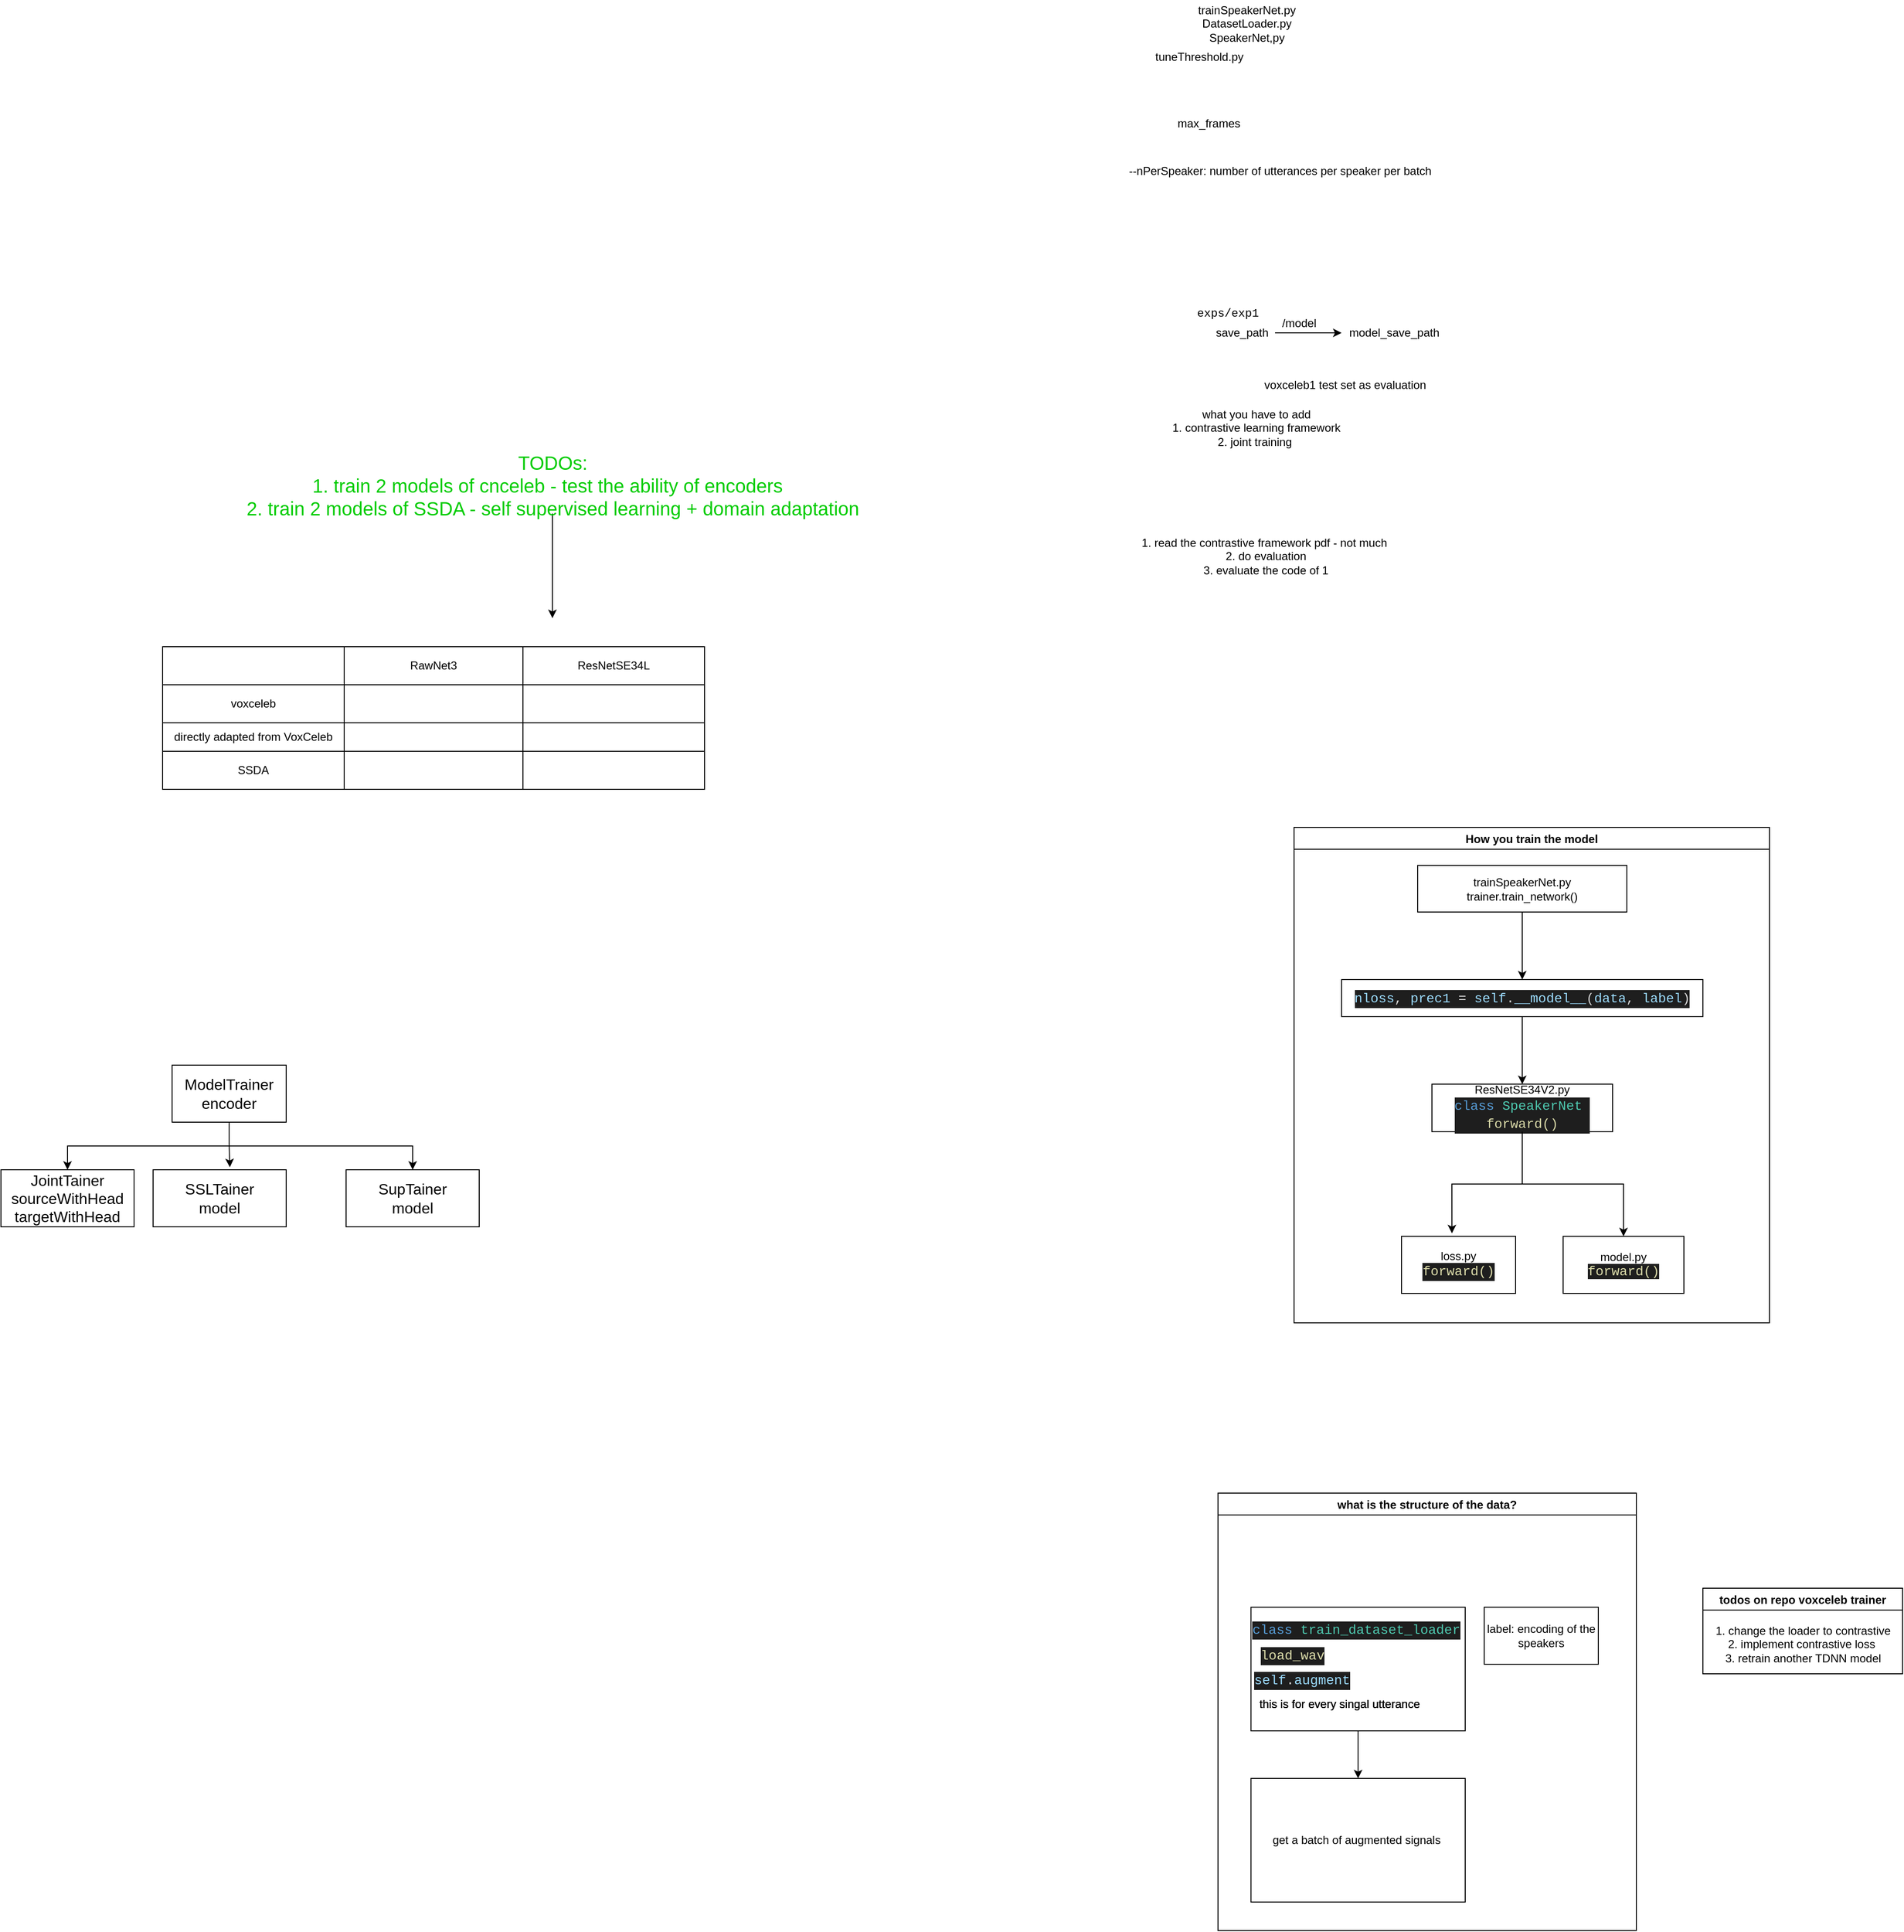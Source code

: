 <mxfile version="19.0.3" type="device"><diagram id="Spy-s2eoWDEhUBb4-Ucy" name="Page-1"><mxGraphModel dx="2201" dy="1093" grid="1" gridSize="10" guides="1" tooltips="1" connect="1" arrows="1" fold="1" page="1" pageScale="1" pageWidth="827" pageHeight="1169" math="0" shadow="0"><root><mxCell id="0"/><mxCell id="1" parent="0"/><mxCell id="70jTGHAHT-9TZ30PXtRa-2" value="max_frames" style="text;html=1;align=center;verticalAlign=middle;resizable=0;points=[];autosize=1;strokeColor=none;fillColor=none;" parent="1" vertex="1"><mxGeometry x="40" y="310" width="80" height="20" as="geometry"/></mxCell><mxCell id="70jTGHAHT-9TZ30PXtRa-3" value="trainSpeakerNet.py&lt;br&gt;DatasetLoader.py&lt;br&gt;SpeakerNet,py" style="text;html=1;align=center;verticalAlign=middle;resizable=0;points=[];autosize=1;strokeColor=none;fillColor=none;" parent="1" vertex="1"><mxGeometry x="60" y="190" width="120" height="50" as="geometry"/></mxCell><mxCell id="70jTGHAHT-9TZ30PXtRa-4" value="tuneThreshold.py" style="text;html=1;align=center;verticalAlign=middle;resizable=0;points=[];autosize=1;strokeColor=none;fillColor=none;" parent="1" vertex="1"><mxGeometry x="15" y="240" width="110" height="20" as="geometry"/></mxCell><mxCell id="70jTGHAHT-9TZ30PXtRa-5" value="--nPerSpeaker: number of utterances per speaker per batch" style="text;html=1;align=center;verticalAlign=middle;resizable=0;points=[];autosize=1;strokeColor=none;fillColor=none;" parent="1" vertex="1"><mxGeometry x="-10" y="360" width="330" height="20" as="geometry"/></mxCell><mxCell id="70jTGHAHT-9TZ30PXtRa-8" value="" style="edgeStyle=orthogonalEdgeStyle;rounded=0;orthogonalLoop=1;jettySize=auto;html=1;" parent="1" source="70jTGHAHT-9TZ30PXtRa-6" target="70jTGHAHT-9TZ30PXtRa-7" edge="1"><mxGeometry relative="1" as="geometry"/></mxCell><mxCell id="70jTGHAHT-9TZ30PXtRa-6" value="save_path" style="text;html=1;align=center;verticalAlign=middle;resizable=0;points=[];autosize=1;strokeColor=none;fillColor=none;" parent="1" vertex="1"><mxGeometry x="80" y="530" width="70" height="20" as="geometry"/></mxCell><mxCell id="70jTGHAHT-9TZ30PXtRa-7" value="model_save_path" style="text;html=1;align=center;verticalAlign=middle;resizable=0;points=[];autosize=1;strokeColor=none;fillColor=none;" parent="1" vertex="1"><mxGeometry x="220" y="530" width="110" height="20" as="geometry"/></mxCell><mxCell id="70jTGHAHT-9TZ30PXtRa-9" value="/model" style="text;html=1;align=center;verticalAlign=middle;resizable=0;points=[];autosize=1;strokeColor=none;fillColor=none;" parent="1" vertex="1"><mxGeometry x="150" y="520" width="50" height="20" as="geometry"/></mxCell><mxCell id="70jTGHAHT-9TZ30PXtRa-12" value="&lt;div style=&quot;font-family: Consolas, &amp;quot;Courier New&amp;quot;, monospace; line-height: 19px;&quot;&gt;&lt;font style=&quot;font-size: 12px; background-color: rgb(255, 255, 255);&quot;&gt;exps/exp1&lt;/font&gt;&lt;/div&gt;" style="text;html=1;align=center;verticalAlign=middle;resizable=0;points=[];autosize=1;strokeColor=none;fillColor=none;" parent="1" vertex="1"><mxGeometry x="65" y="510" width="70" height="20" as="geometry"/></mxCell><mxCell id="slcmuCwRzvxVLQFNK9P1-1" value="voxceleb1 test set as evaluation&amp;nbsp;" style="text;html=1;align=center;verticalAlign=middle;resizable=0;points=[];autosize=1;strokeColor=none;fillColor=none;" parent="1" vertex="1"><mxGeometry x="130" y="585" width="190" height="20" as="geometry"/></mxCell><mxCell id="slcmuCwRzvxVLQFNK9P1-2" value="what you have to add&lt;br&gt;1. contrastive learning framework&lt;br&gt;2. joint training&amp;nbsp;" style="text;html=1;align=center;verticalAlign=middle;resizable=0;points=[];autosize=1;strokeColor=none;fillColor=none;" parent="1" vertex="1"><mxGeometry x="35" y="615" width="190" height="50" as="geometry"/></mxCell><mxCell id="slcmuCwRzvxVLQFNK9P1-3" value="1. read the contrastive framework pdf - not much&amp;nbsp;&lt;br&gt;2. do evaluation&lt;br&gt;3. evaluate the code of 1" style="text;html=1;align=center;verticalAlign=middle;resizable=0;points=[];autosize=1;strokeColor=none;fillColor=none;" parent="1" vertex="1"><mxGeometry y="750" width="280" height="50" as="geometry"/></mxCell><mxCell id="slcmuCwRzvxVLQFNK9P1-5" value="How you train the model" style="swimlane;" parent="1" vertex="1"><mxGeometry x="170" y="1060" width="500" height="521" as="geometry"/></mxCell><mxCell id="slcmuCwRzvxVLQFNK9P1-11" value="" style="edgeStyle=orthogonalEdgeStyle;rounded=0;orthogonalLoop=1;jettySize=auto;html=1;" parent="slcmuCwRzvxVLQFNK9P1-5" source="slcmuCwRzvxVLQFNK9P1-8" target="slcmuCwRzvxVLQFNK9P1-9" edge="1"><mxGeometry relative="1" as="geometry"/></mxCell><mxCell id="slcmuCwRzvxVLQFNK9P1-8" value="trainSpeakerNet.py&lt;br&gt;trainer.train_network()" style="rounded=0;whiteSpace=wrap;html=1;" parent="slcmuCwRzvxVLQFNK9P1-5" vertex="1"><mxGeometry x="130" y="40" width="220" height="49" as="geometry"/></mxCell><mxCell id="slcmuCwRzvxVLQFNK9P1-17" style="edgeStyle=orthogonalEdgeStyle;rounded=0;orthogonalLoop=1;jettySize=auto;html=1;exitX=0.5;exitY=1;exitDx=0;exitDy=0;entryX=0.5;entryY=0;entryDx=0;entryDy=0;" parent="slcmuCwRzvxVLQFNK9P1-5" source="slcmuCwRzvxVLQFNK9P1-9" target="slcmuCwRzvxVLQFNK9P1-12" edge="1"><mxGeometry relative="1" as="geometry"/></mxCell><mxCell id="slcmuCwRzvxVLQFNK9P1-9" value="&lt;div style=&quot;color: rgb(212, 212, 212); background-color: rgb(30, 30, 30); font-family: Consolas, &amp;quot;Courier New&amp;quot;, monospace; font-size: 14px; line-height: 19px;&quot;&gt;&lt;span style=&quot;color: #9cdcfe;&quot;&gt;nloss&lt;/span&gt;, &lt;span style=&quot;color: #9cdcfe;&quot;&gt;prec1&lt;/span&gt; = &lt;span style=&quot;color: #9cdcfe;&quot;&gt;self&lt;/span&gt;.&lt;span style=&quot;color: #9cdcfe;&quot;&gt;__model__&lt;/span&gt;(&lt;span style=&quot;color: #9cdcfe;&quot;&gt;data&lt;/span&gt;, &lt;span style=&quot;color: #9cdcfe;&quot;&gt;label&lt;/span&gt;)&lt;/div&gt;" style="rounded=0;whiteSpace=wrap;html=1;" parent="slcmuCwRzvxVLQFNK9P1-5" vertex="1"><mxGeometry x="50" y="160" width="380" height="39" as="geometry"/></mxCell><mxCell id="slcmuCwRzvxVLQFNK9P1-12" value="ResNetSE34V2.py&lt;br&gt;&lt;div style=&quot;color: rgb(212, 212, 212); background-color: rgb(30, 30, 30); font-family: Consolas, &amp;quot;Courier New&amp;quot;, monospace; font-size: 14px; line-height: 19px;&quot;&gt;&lt;span style=&quot;color: #569cd6;&quot;&gt;class&lt;/span&gt; &lt;span style=&quot;color: #4ec9b0;&quot;&gt;SpeakerNet&amp;nbsp;&lt;/span&gt;&lt;/div&gt;&lt;div style=&quot;color: rgb(212, 212, 212); background-color: rgb(30, 30, 30); font-family: Consolas, &amp;quot;Courier New&amp;quot;, monospace; font-size: 14px; line-height: 19px;&quot;&gt;&lt;span style=&quot;color: rgb(220, 220, 170);&quot;&gt;forward()&lt;/span&gt;&lt;/div&gt;" style="rounded=0;whiteSpace=wrap;html=1;" parent="slcmuCwRzvxVLQFNK9P1-5" vertex="1"><mxGeometry x="145" y="270" width="190" height="50" as="geometry"/></mxCell><mxCell id="slcmuCwRzvxVLQFNK9P1-16" value="model.py&lt;br&gt;&lt;span style=&quot;color: rgb(220, 220, 170); font-family: Consolas, &amp;quot;Courier New&amp;quot;, monospace; font-size: 14px; background-color: rgb(30, 30, 30);&quot;&gt;forward()&lt;/span&gt;" style="rounded=0;whiteSpace=wrap;html=1;" parent="slcmuCwRzvxVLQFNK9P1-5" vertex="1"><mxGeometry x="283" y="430" width="127" height="60" as="geometry"/></mxCell><mxCell id="slcmuCwRzvxVLQFNK9P1-13" value="loss.py&lt;br&gt;&lt;div style=&quot;color: rgb(212, 212, 212); background-color: rgb(30, 30, 30); font-family: Consolas, &amp;quot;Courier New&amp;quot;, monospace; font-size: 14px; line-height: 19px;&quot;&gt;&lt;span style=&quot;color: #dcdcaa;&quot;&gt;forward()&lt;/span&gt;&lt;/div&gt;" style="rounded=0;whiteSpace=wrap;html=1;" parent="slcmuCwRzvxVLQFNK9P1-5" vertex="1"><mxGeometry x="113" y="430" width="120" height="60" as="geometry"/></mxCell><mxCell id="slcmuCwRzvxVLQFNK9P1-14" style="edgeStyle=orthogonalEdgeStyle;rounded=0;orthogonalLoop=1;jettySize=auto;html=1;exitX=0.5;exitY=1;exitDx=0;exitDy=0;entryX=0.442;entryY=-0.053;entryDx=0;entryDy=0;entryPerimeter=0;" parent="slcmuCwRzvxVLQFNK9P1-5" source="slcmuCwRzvxVLQFNK9P1-12" target="slcmuCwRzvxVLQFNK9P1-13" edge="1"><mxGeometry relative="1" as="geometry"/></mxCell><mxCell id="slcmuCwRzvxVLQFNK9P1-15" style="edgeStyle=orthogonalEdgeStyle;rounded=0;orthogonalLoop=1;jettySize=auto;html=1;exitX=0.5;exitY=1;exitDx=0;exitDy=0;entryX=0.5;entryY=0;entryDx=0;entryDy=0;" parent="slcmuCwRzvxVLQFNK9P1-5" source="slcmuCwRzvxVLQFNK9P1-12" target="slcmuCwRzvxVLQFNK9P1-16" edge="1"><mxGeometry relative="1" as="geometry"><mxPoint x="350" y="490" as="targetPoint"/></mxGeometry></mxCell><mxCell id="slcmuCwRzvxVLQFNK9P1-18" value="what is the structure of the data?" style="swimlane;" parent="1" vertex="1"><mxGeometry x="90" y="1760" width="440" height="460" as="geometry"/></mxCell><mxCell id="slcmuCwRzvxVLQFNK9P1-41" value="" style="group" parent="slcmuCwRzvxVLQFNK9P1-18" vertex="1" connectable="0"><mxGeometry x="20" y="120" width="240" height="130" as="geometry"/></mxCell><mxCell id="slcmuCwRzvxVLQFNK9P1-21" value="" style="rounded=0;whiteSpace=wrap;html=1;" parent="slcmuCwRzvxVLQFNK9P1-41" vertex="1"><mxGeometry x="14.694" width="225.306" height="130" as="geometry"/></mxCell><mxCell id="slcmuCwRzvxVLQFNK9P1-20" value="&lt;div style=&quot;color: rgb(212, 212, 212); background-color: rgb(30, 30, 30); font-family: Consolas, &amp;quot;Courier New&amp;quot;, monospace; font-size: 14px; line-height: 19px;&quot;&gt;&lt;span style=&quot;color: #569cd6;&quot;&gt;class&lt;/span&gt; &lt;span style=&quot;color: #4ec9b0;&quot;&gt;train_dataset_loader&lt;/span&gt;&lt;/div&gt;" style="text;html=1;align=center;verticalAlign=middle;resizable=0;points=[];autosize=1;strokeColor=none;fillColor=none;" parent="slcmuCwRzvxVLQFNK9P1-41" vertex="1"><mxGeometry x="14.694" y="13.506" width="220" height="20" as="geometry"/></mxCell><mxCell id="slcmuCwRzvxVLQFNK9P1-24" value="&lt;div style=&quot;color: rgb(212, 212, 212); background-color: rgb(30, 30, 30); font-family: Consolas, &amp;quot;Courier New&amp;quot;, monospace; font-size: 14px; line-height: 19px;&quot;&gt;&lt;span style=&quot;color: #dcdcaa;&quot;&gt;load_wav&lt;/span&gt;&lt;/div&gt;" style="text;html=1;strokeColor=none;fillColor=none;align=center;verticalAlign=middle;whiteSpace=wrap;rounded=0;" parent="slcmuCwRzvxVLQFNK9P1-41" vertex="1"><mxGeometry x="29.388" y="38.831" width="58.776" height="25.325" as="geometry"/></mxCell><mxCell id="slcmuCwRzvxVLQFNK9P1-25" value="&lt;div style=&quot;color: rgb(212, 212, 212); background-color: rgb(30, 30, 30); font-family: Consolas, &amp;quot;Courier New&amp;quot;, monospace; font-size: 14px; line-height: 19px;&quot;&gt;&lt;div style=&quot;line-height: 19px;&quot;&gt;&lt;span style=&quot;color: #9cdcfe;&quot;&gt;self&lt;/span&gt;.&lt;span style=&quot;color: #9cdcfe;&quot;&gt;augment&lt;/span&gt;&lt;/div&gt;&lt;/div&gt;" style="text;html=1;strokeColor=none;fillColor=none;align=center;verticalAlign=middle;whiteSpace=wrap;rounded=0;" parent="slcmuCwRzvxVLQFNK9P1-41" vertex="1"><mxGeometry x="39.184" y="64.156" width="58.776" height="25.325" as="geometry"/></mxCell><mxCell id="slcmuCwRzvxVLQFNK9P1-26" value="this is for every singal utterance" style="text;html=1;strokeColor=none;fillColor=none;align=center;verticalAlign=middle;whiteSpace=wrap;rounded=0;" parent="slcmuCwRzvxVLQFNK9P1-41" vertex="1"><mxGeometry y="89.481" width="215.51" height="25.325" as="geometry"/></mxCell><mxCell id="slcmuCwRzvxVLQFNK9P1-32" value="&lt;div style=&quot;color: rgb(212, 212, 212); background-color: rgb(30, 30, 30); font-family: Consolas, &amp;quot;Courier New&amp;quot;, monospace; font-size: 14px; line-height: 19px;&quot;&gt;&lt;span style=&quot;color: #dcdcaa;&quot;&gt;load_wav&lt;/span&gt;&lt;/div&gt;" style="text;html=1;strokeColor=none;fillColor=none;align=center;verticalAlign=middle;whiteSpace=wrap;rounded=0;" parent="slcmuCwRzvxVLQFNK9P1-41" vertex="1"><mxGeometry x="29.388" y="38.831" width="58.776" height="25.325" as="geometry"/></mxCell><mxCell id="slcmuCwRzvxVLQFNK9P1-33" value="&lt;div style=&quot;color: rgb(212, 212, 212); background-color: rgb(30, 30, 30); font-family: Consolas, &amp;quot;Courier New&amp;quot;, monospace; font-size: 14px; line-height: 19px;&quot;&gt;&lt;div style=&quot;line-height: 19px;&quot;&gt;&lt;span style=&quot;color: #9cdcfe;&quot;&gt;self&lt;/span&gt;.&lt;span style=&quot;color: #9cdcfe;&quot;&gt;augment&lt;/span&gt;&lt;/div&gt;&lt;/div&gt;" style="text;html=1;strokeColor=none;fillColor=none;align=center;verticalAlign=middle;whiteSpace=wrap;rounded=0;" parent="slcmuCwRzvxVLQFNK9P1-41" vertex="1"><mxGeometry x="39.184" y="64.156" width="58.776" height="25.325" as="geometry"/></mxCell><mxCell id="slcmuCwRzvxVLQFNK9P1-34" value="this is for every singal utterance" style="text;html=1;strokeColor=none;fillColor=none;align=center;verticalAlign=middle;whiteSpace=wrap;rounded=0;" parent="slcmuCwRzvxVLQFNK9P1-41" vertex="1"><mxGeometry y="89.481" width="215.51" height="25.325" as="geometry"/></mxCell><mxCell id="slcmuCwRzvxVLQFNK9P1-35" value="&lt;div style=&quot;color: rgb(212, 212, 212); background-color: rgb(30, 30, 30); font-family: Consolas, &amp;quot;Courier New&amp;quot;, monospace; font-size: 14px; line-height: 19px;&quot;&gt;&lt;span style=&quot;color: #569cd6;&quot;&gt;class&lt;/span&gt; &lt;span style=&quot;color: #4ec9b0;&quot;&gt;train_dataset_loader&lt;/span&gt;&lt;/div&gt;" style="text;html=1;align=center;verticalAlign=middle;resizable=0;points=[];autosize=1;strokeColor=none;fillColor=none;" parent="slcmuCwRzvxVLQFNK9P1-41" vertex="1"><mxGeometry x="14.694" y="13.506" width="220" height="20" as="geometry"/></mxCell><mxCell id="slcmuCwRzvxVLQFNK9P1-36" value="this is for every singal utterance" style="text;html=1;strokeColor=none;fillColor=none;align=center;verticalAlign=middle;whiteSpace=wrap;rounded=0;" parent="slcmuCwRzvxVLQFNK9P1-41" vertex="1"><mxGeometry y="89.481" width="215.51" height="25.325" as="geometry"/></mxCell><mxCell id="slcmuCwRzvxVLQFNK9P1-37" value="&lt;div style=&quot;color: rgb(212, 212, 212); background-color: rgb(30, 30, 30); font-family: Consolas, &amp;quot;Courier New&amp;quot;, monospace; font-size: 14px; line-height: 19px;&quot;&gt;&lt;div style=&quot;line-height: 19px;&quot;&gt;&lt;span style=&quot;color: #9cdcfe;&quot;&gt;self&lt;/span&gt;.&lt;span style=&quot;color: #9cdcfe;&quot;&gt;augment&lt;/span&gt;&lt;/div&gt;&lt;/div&gt;" style="text;html=1;strokeColor=none;fillColor=none;align=center;verticalAlign=middle;whiteSpace=wrap;rounded=0;" parent="slcmuCwRzvxVLQFNK9P1-41" vertex="1"><mxGeometry x="39.184" y="64.156" width="58.776" height="25.325" as="geometry"/></mxCell><mxCell id="slcmuCwRzvxVLQFNK9P1-38" value="&lt;div style=&quot;color: rgb(212, 212, 212); background-color: rgb(30, 30, 30); font-family: Consolas, &amp;quot;Courier New&amp;quot;, monospace; font-size: 14px; line-height: 19px;&quot;&gt;&lt;span style=&quot;color: #dcdcaa;&quot;&gt;load_wav&lt;/span&gt;&lt;/div&gt;" style="text;html=1;strokeColor=none;fillColor=none;align=center;verticalAlign=middle;whiteSpace=wrap;rounded=0;" parent="slcmuCwRzvxVLQFNK9P1-41" vertex="1"><mxGeometry x="29.388" y="38.831" width="58.776" height="25.325" as="geometry"/></mxCell><mxCell id="slcmuCwRzvxVLQFNK9P1-39" value="&lt;div style=&quot;color: rgb(212, 212, 212); background-color: rgb(30, 30, 30); font-family: Consolas, &amp;quot;Courier New&amp;quot;, monospace; font-size: 14px; line-height: 19px;&quot;&gt;&lt;span style=&quot;color: #569cd6;&quot;&gt;class&lt;/span&gt; &lt;span style=&quot;color: #4ec9b0;&quot;&gt;train_dataset_loader&lt;/span&gt;&lt;/div&gt;" style="text;html=1;align=center;verticalAlign=middle;resizable=0;points=[];autosize=1;strokeColor=none;fillColor=none;" parent="slcmuCwRzvxVLQFNK9P1-41" vertex="1"><mxGeometry x="14.694" y="13.506" width="220" height="20" as="geometry"/></mxCell><mxCell id="slcmuCwRzvxVLQFNK9P1-29" value="label: encoding of the speakers" style="whiteSpace=wrap;html=1;" parent="slcmuCwRzvxVLQFNK9P1-18" vertex="1"><mxGeometry x="280" y="120" width="120" height="60" as="geometry"/></mxCell><mxCell id="slcmuCwRzvxVLQFNK9P1-42" value="get a batch of augmented signals&amp;nbsp;&lt;br&gt;" style="rounded=0;whiteSpace=wrap;html=1;" parent="slcmuCwRzvxVLQFNK9P1-18" vertex="1"><mxGeometry x="34.694" y="300" width="225.306" height="130" as="geometry"/></mxCell><mxCell id="slcmuCwRzvxVLQFNK9P1-43" value="" style="edgeStyle=orthogonalEdgeStyle;rounded=0;orthogonalLoop=1;jettySize=auto;html=1;" parent="slcmuCwRzvxVLQFNK9P1-18" source="slcmuCwRzvxVLQFNK9P1-21" target="slcmuCwRzvxVLQFNK9P1-42" edge="1"><mxGeometry relative="1" as="geometry"/></mxCell><mxCell id="slcmuCwRzvxVLQFNK9P1-44" value="todos on repo voxceleb trainer" style="swimlane;" parent="1" vertex="1"><mxGeometry x="600" y="1860" width="210" height="90" as="geometry"/></mxCell><mxCell id="slcmuCwRzvxVLQFNK9P1-45" value="1. change the loader to contrastive&lt;br&gt;2. implement contrastive loss&amp;nbsp;&lt;br&gt;3. retrain another TDNN model" style="text;html=1;align=center;verticalAlign=middle;resizable=0;points=[];autosize=1;strokeColor=none;fillColor=none;" parent="slcmuCwRzvxVLQFNK9P1-44" vertex="1"><mxGeometry x="5" y="33.51" width="200" height="50" as="geometry"/></mxCell><mxCell id="4" value="" style="edgeStyle=none;html=1;" parent="1" source="2" edge="1"><mxGeometry relative="1" as="geometry"><mxPoint x="-610" y="840" as="targetPoint"/></mxGeometry></mxCell><mxCell id="2" value="&lt;font color=&quot;#00cc00&quot; style=&quot;font-size: 20px&quot;&gt;TODOs:&lt;br&gt;1. train 2 models of cnceleb - test the ability of encoders&amp;nbsp;&amp;nbsp;&lt;br&gt;2. train 2 models of SSDA - self supervised learning + domain adaptation&lt;br&gt;&lt;/font&gt;" style="text;html=1;align=center;verticalAlign=middle;resizable=0;points=[];autosize=1;strokeColor=none;fillColor=none;" parent="1" vertex="1"><mxGeometry x="-940" y="670" width="660" height="60" as="geometry"/></mxCell><mxCell id="5" value="" style="shape=table;html=1;whiteSpace=wrap;startSize=0;container=1;collapsible=0;childLayout=tableLayout;" parent="1" vertex="1"><mxGeometry x="-1020" y="870" width="570" height="150" as="geometry"/></mxCell><mxCell id="6" value="" style="shape=partialRectangle;html=1;whiteSpace=wrap;collapsible=0;dropTarget=0;pointerEvents=0;fillColor=none;top=0;left=0;bottom=0;right=0;points=[[0,0.5],[1,0.5]];portConstraint=eastwest;" parent="5" vertex="1"><mxGeometry width="570" height="40" as="geometry"/></mxCell><mxCell id="7" value="" style="shape=partialRectangle;html=1;whiteSpace=wrap;connectable=0;fillColor=none;top=0;left=0;bottom=0;right=0;overflow=hidden;pointerEvents=1;" parent="6" vertex="1"><mxGeometry width="191" height="40" as="geometry"><mxRectangle width="191" height="40" as="alternateBounds"/></mxGeometry></mxCell><mxCell id="8" value="RawNet3" style="shape=partialRectangle;html=1;whiteSpace=wrap;connectable=0;fillColor=none;top=0;left=0;bottom=0;right=0;overflow=hidden;pointerEvents=1;" parent="6" vertex="1"><mxGeometry x="191" width="188" height="40" as="geometry"><mxRectangle width="188" height="40" as="alternateBounds"/></mxGeometry></mxCell><mxCell id="9" value="ResNetSE34L" style="shape=partialRectangle;html=1;whiteSpace=wrap;connectable=0;fillColor=none;top=0;left=0;bottom=0;right=0;overflow=hidden;pointerEvents=1;" parent="6" vertex="1"><mxGeometry x="379" width="191" height="40" as="geometry"><mxRectangle width="191" height="40" as="alternateBounds"/></mxGeometry></mxCell><mxCell id="10" value="" style="shape=partialRectangle;html=1;whiteSpace=wrap;collapsible=0;dropTarget=0;pointerEvents=0;fillColor=none;top=0;left=0;bottom=0;right=0;points=[[0,0.5],[1,0.5]];portConstraint=eastwest;" parent="5" vertex="1"><mxGeometry y="40" width="570" height="40" as="geometry"/></mxCell><mxCell id="11" value="&lt;span style=&quot;&quot;&gt;voxceleb&lt;/span&gt;" style="shape=partialRectangle;html=1;whiteSpace=wrap;connectable=0;fillColor=none;top=0;left=0;bottom=0;right=0;overflow=hidden;pointerEvents=1;" parent="10" vertex="1"><mxGeometry width="191" height="40" as="geometry"><mxRectangle width="191" height="40" as="alternateBounds"/></mxGeometry></mxCell><mxCell id="12" value="" style="shape=partialRectangle;html=1;whiteSpace=wrap;connectable=0;fillColor=none;top=0;left=0;bottom=0;right=0;overflow=hidden;pointerEvents=1;" parent="10" vertex="1"><mxGeometry x="191" width="188" height="40" as="geometry"><mxRectangle width="188" height="40" as="alternateBounds"/></mxGeometry></mxCell><mxCell id="13" value="" style="shape=partialRectangle;html=1;whiteSpace=wrap;connectable=0;fillColor=none;top=0;left=0;bottom=0;right=0;overflow=hidden;pointerEvents=1;" parent="10" vertex="1"><mxGeometry x="379" width="191" height="40" as="geometry"><mxRectangle width="191" height="40" as="alternateBounds"/></mxGeometry></mxCell><mxCell id="14" value="" style="shape=partialRectangle;html=1;whiteSpace=wrap;collapsible=0;dropTarget=0;pointerEvents=0;fillColor=none;top=0;left=0;bottom=0;right=0;points=[[0,0.5],[1,0.5]];portConstraint=eastwest;" parent="5" vertex="1"><mxGeometry y="80" width="570" height="30" as="geometry"/></mxCell><mxCell id="15" value="directly adapted from VoxCeleb" style="shape=partialRectangle;html=1;whiteSpace=wrap;connectable=0;fillColor=none;top=0;left=0;bottom=0;right=0;overflow=hidden;pointerEvents=1;" parent="14" vertex="1"><mxGeometry width="191" height="30" as="geometry"><mxRectangle width="191" height="30" as="alternateBounds"/></mxGeometry></mxCell><mxCell id="16" value="" style="shape=partialRectangle;html=1;whiteSpace=wrap;connectable=0;fillColor=none;top=0;left=0;bottom=0;right=0;overflow=hidden;pointerEvents=1;" parent="14" vertex="1"><mxGeometry x="191" width="188" height="30" as="geometry"><mxRectangle width="188" height="30" as="alternateBounds"/></mxGeometry></mxCell><mxCell id="17" value="" style="shape=partialRectangle;html=1;whiteSpace=wrap;connectable=0;fillColor=none;top=0;left=0;bottom=0;right=0;overflow=hidden;pointerEvents=1;" parent="14" vertex="1"><mxGeometry x="379" width="191" height="30" as="geometry"><mxRectangle width="191" height="30" as="alternateBounds"/></mxGeometry></mxCell><mxCell id="0dK0Q-8Sw7L2qcEI5dPb-17" style="shape=partialRectangle;html=1;whiteSpace=wrap;collapsible=0;dropTarget=0;pointerEvents=0;fillColor=none;top=0;left=0;bottom=0;right=0;points=[[0,0.5],[1,0.5]];portConstraint=eastwest;" parent="5" vertex="1"><mxGeometry y="110" width="570" height="40" as="geometry"/></mxCell><mxCell id="0dK0Q-8Sw7L2qcEI5dPb-18" value="SSDA" style="shape=partialRectangle;html=1;whiteSpace=wrap;connectable=0;fillColor=none;top=0;left=0;bottom=0;right=0;overflow=hidden;pointerEvents=1;" parent="0dK0Q-8Sw7L2qcEI5dPb-17" vertex="1"><mxGeometry width="191" height="40" as="geometry"><mxRectangle width="191" height="40" as="alternateBounds"/></mxGeometry></mxCell><mxCell id="0dK0Q-8Sw7L2qcEI5dPb-19" style="shape=partialRectangle;html=1;whiteSpace=wrap;connectable=0;fillColor=none;top=0;left=0;bottom=0;right=0;overflow=hidden;pointerEvents=1;" parent="0dK0Q-8Sw7L2qcEI5dPb-17" vertex="1"><mxGeometry x="191" width="188" height="40" as="geometry"><mxRectangle width="188" height="40" as="alternateBounds"/></mxGeometry></mxCell><mxCell id="0dK0Q-8Sw7L2qcEI5dPb-20" style="shape=partialRectangle;html=1;whiteSpace=wrap;connectable=0;fillColor=none;top=0;left=0;bottom=0;right=0;overflow=hidden;pointerEvents=1;" parent="0dK0Q-8Sw7L2qcEI5dPb-17" vertex="1"><mxGeometry x="379" width="191" height="40" as="geometry"><mxRectangle width="191" height="40" as="alternateBounds"/></mxGeometry></mxCell><mxCell id="PzZeh9o-vw1I045tUbKR-23" style="edgeStyle=orthogonalEdgeStyle;rounded=0;orthogonalLoop=1;jettySize=auto;html=1;exitX=0.5;exitY=1;exitDx=0;exitDy=0;entryX=0.5;entryY=0;entryDx=0;entryDy=0;fontSize=16;" edge="1" parent="1" source="PzZeh9o-vw1I045tUbKR-18" target="PzZeh9o-vw1I045tUbKR-19"><mxGeometry relative="1" as="geometry"/></mxCell><mxCell id="PzZeh9o-vw1I045tUbKR-24" style="edgeStyle=orthogonalEdgeStyle;rounded=0;orthogonalLoop=1;jettySize=auto;html=1;exitX=0.5;exitY=1;exitDx=0;exitDy=0;entryX=0.577;entryY=-0.044;entryDx=0;entryDy=0;entryPerimeter=0;fontSize=16;" edge="1" parent="1" source="PzZeh9o-vw1I045tUbKR-18" target="PzZeh9o-vw1I045tUbKR-21"><mxGeometry relative="1" as="geometry"/></mxCell><mxCell id="PzZeh9o-vw1I045tUbKR-25" style="edgeStyle=orthogonalEdgeStyle;rounded=0;orthogonalLoop=1;jettySize=auto;html=1;exitX=0.5;exitY=1;exitDx=0;exitDy=0;fontSize=16;" edge="1" parent="1" source="PzZeh9o-vw1I045tUbKR-18" target="PzZeh9o-vw1I045tUbKR-22"><mxGeometry relative="1" as="geometry"/></mxCell><mxCell id="PzZeh9o-vw1I045tUbKR-18" value="&lt;font style=&quot;font-size: 16px;&quot;&gt;ModelTrainer&lt;br&gt;encoder&lt;/font&gt;" style="rounded=0;whiteSpace=wrap;html=1;" vertex="1" parent="1"><mxGeometry x="-1010" y="1310" width="120" height="60" as="geometry"/></mxCell><mxCell id="PzZeh9o-vw1I045tUbKR-19" value="&lt;font style=&quot;font-size: 16px;&quot;&gt;JointTainer&lt;br&gt;sourceWithHead&lt;br&gt;targetWithHead&lt;br&gt;&lt;/font&gt;" style="rounded=0;whiteSpace=wrap;html=1;" vertex="1" parent="1"><mxGeometry x="-1190" y="1420" width="140" height="60" as="geometry"/></mxCell><mxCell id="PzZeh9o-vw1I045tUbKR-21" value="&lt;font style=&quot;font-size: 16px;&quot;&gt;SSLTainer&lt;br&gt;model&lt;br&gt;&lt;/font&gt;" style="rounded=0;whiteSpace=wrap;html=1;" vertex="1" parent="1"><mxGeometry x="-1030" y="1420" width="140" height="60" as="geometry"/></mxCell><mxCell id="PzZeh9o-vw1I045tUbKR-22" value="&lt;font style=&quot;font-size: 16px;&quot;&gt;SupTainer&lt;br&gt;model&lt;br&gt;&lt;/font&gt;" style="rounded=0;whiteSpace=wrap;html=1;" vertex="1" parent="1"><mxGeometry x="-827" y="1420" width="140" height="60" as="geometry"/></mxCell></root></mxGraphModel></diagram></mxfile>